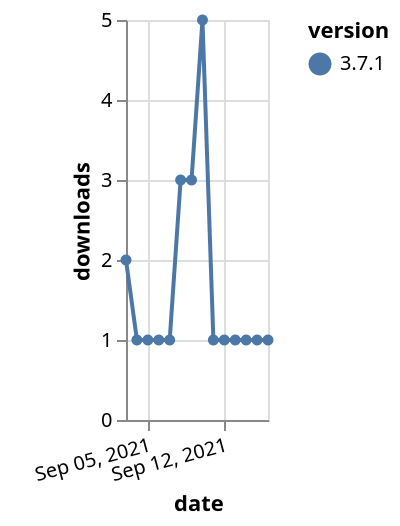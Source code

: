 {"$schema": "https://vega.github.io/schema/vega-lite/v5.json", "description": "A simple bar chart with embedded data.", "data": {"values": [{"date": "2021-09-03", "total": 558, "delta": 2, "version": "3.7.1"}, {"date": "2021-09-04", "total": 559, "delta": 1, "version": "3.7.1"}, {"date": "2021-09-05", "total": 560, "delta": 1, "version": "3.7.1"}, {"date": "2021-09-06", "total": 561, "delta": 1, "version": "3.7.1"}, {"date": "2021-09-07", "total": 562, "delta": 1, "version": "3.7.1"}, {"date": "2021-09-08", "total": 565, "delta": 3, "version": "3.7.1"}, {"date": "2021-09-09", "total": 568, "delta": 3, "version": "3.7.1"}, {"date": "2021-09-10", "total": 573, "delta": 5, "version": "3.7.1"}, {"date": "2021-09-11", "total": 574, "delta": 1, "version": "3.7.1"}, {"date": "2021-09-12", "total": 575, "delta": 1, "version": "3.7.1"}, {"date": "2021-09-13", "total": 576, "delta": 1, "version": "3.7.1"}, {"date": "2021-09-14", "total": 577, "delta": 1, "version": "3.7.1"}, {"date": "2021-09-15", "total": 578, "delta": 1, "version": "3.7.1"}, {"date": "2021-09-16", "total": 579, "delta": 1, "version": "3.7.1"}]}, "width": "container", "mark": {"type": "line", "point": {"filled": true}}, "encoding": {"x": {"field": "date", "type": "temporal", "timeUnit": "yearmonthdate", "title": "date", "axis": {"labelAngle": -15}}, "y": {"field": "delta", "type": "quantitative", "title": "downloads"}, "color": {"field": "version", "type": "nominal"}, "tooltip": {"field": "delta"}}}